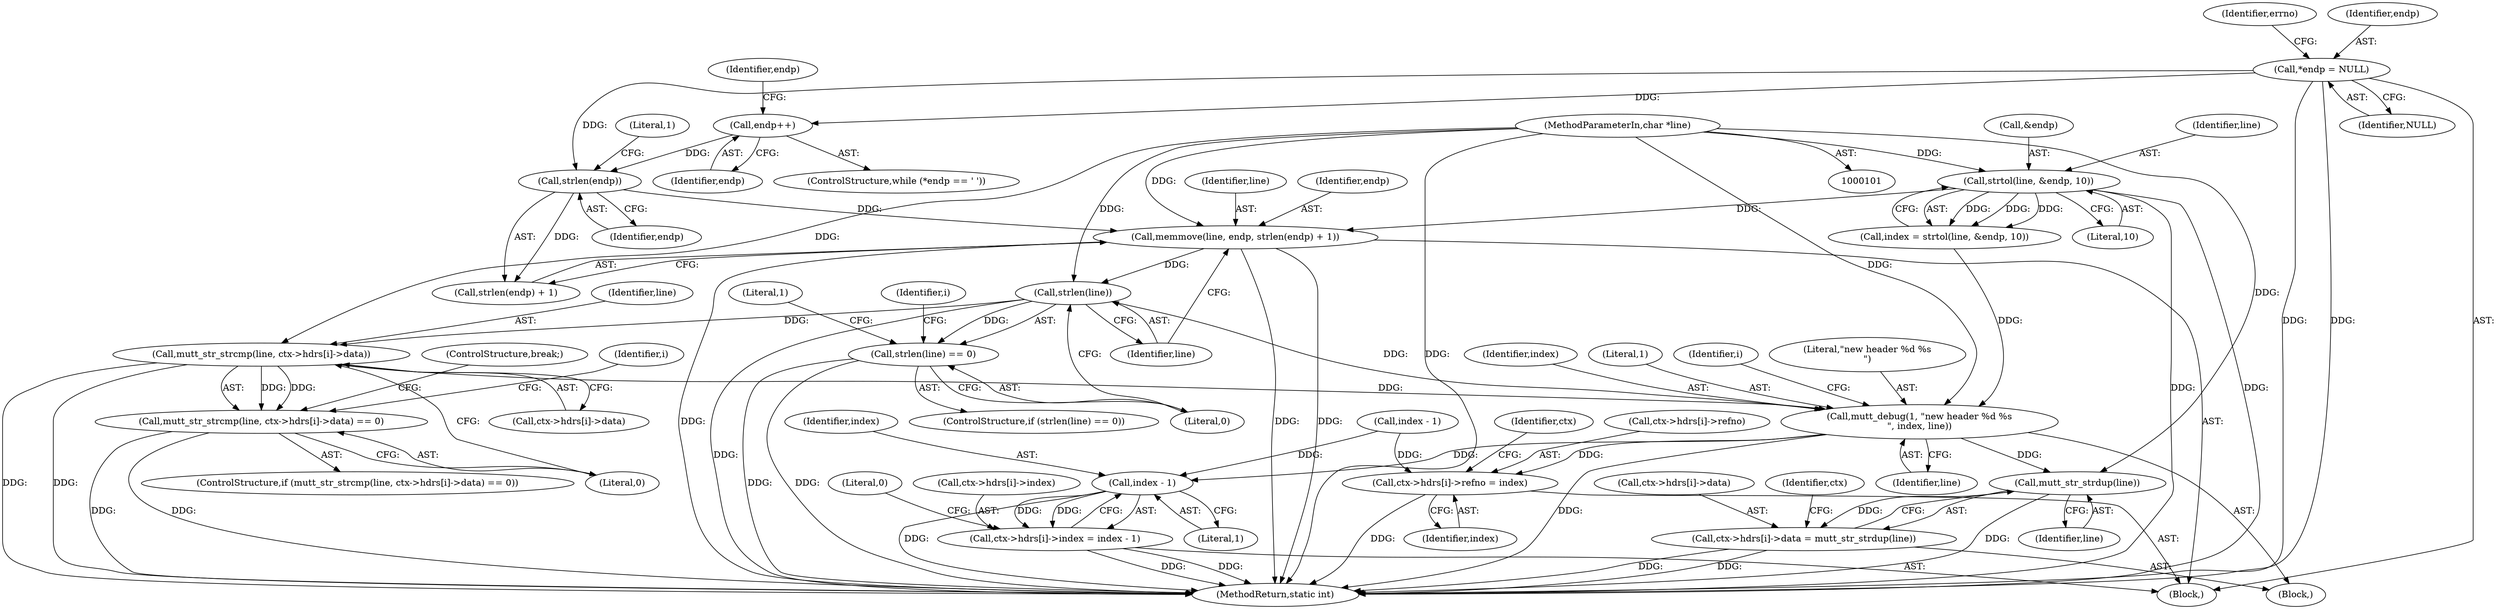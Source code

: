 digraph "0_neomutt_93b8ac558752d09e1c56d4f1bc82631316fa9c82@API" {
"1000147" [label="(Call,memmove(line, endp, strlen(endp) + 1))"];
"1000130" [label="(Call,strtol(line, &endp, 10))"];
"1000102" [label="(MethodParameterIn,char *line)"];
"1000151" [label="(Call,strlen(endp))"];
"1000122" [label="(Call,*endp = NULL)"];
"1000145" [label="(Call,endp++)"];
"1000156" [label="(Call,strlen(line))"];
"1000155" [label="(Call,strlen(line) == 0)"];
"1000175" [label="(Call,mutt_str_strcmp(line, ctx->hdrs[i]->data))"];
"1000174" [label="(Call,mutt_str_strcmp(line, ctx->hdrs[i]->data) == 0)"];
"1000193" [label="(Call,mutt_debug(1, \"new header %d %s\n\", index, line))"];
"1000225" [label="(Call,mutt_str_strdup(line))"];
"1000217" [label="(Call,ctx->hdrs[i]->data = mutt_str_strdup(line))"];
"1000245" [label="(Call,ctx->hdrs[i]->refno = index)"];
"1000262" [label="(Call,index - 1)"];
"1000254" [label="(Call,ctx->hdrs[i]->index = index - 1)"];
"1000197" [label="(Identifier,line)"];
"1000175" [label="(Call,mutt_str_strcmp(line, ctx->hdrs[i]->data))"];
"1000126" [label="(Identifier,errno)"];
"1000196" [label="(Identifier,index)"];
"1000128" [label="(Call,index = strtol(line, &endp, 10))"];
"1000258" [label="(Identifier,ctx)"];
"1000122" [label="(Call,*endp = NULL)"];
"1000267" [label="(MethodReturn,static int)"];
"1000246" [label="(Call,ctx->hdrs[i]->refno)"];
"1000151" [label="(Call,strlen(endp))"];
"1000177" [label="(Call,ctx->hdrs[i]->data)"];
"1000130" [label="(Call,strtol(line, &endp, 10))"];
"1000143" [label="(Identifier,endp)"];
"1000194" [label="(Literal,1)"];
"1000249" [label="(Identifier,ctx)"];
"1000157" [label="(Identifier,line)"];
"1000225" [label="(Call,mutt_str_strdup(line))"];
"1000104" [label="(Block,)"];
"1000155" [label="(Call,strlen(line) == 0)"];
"1000140" [label="(ControlStructure,while (*endp == ' '))"];
"1000184" [label="(Literal,0)"];
"1000161" [label="(Literal,1)"];
"1000156" [label="(Call,strlen(line))"];
"1000164" [label="(Identifier,i)"];
"1000148" [label="(Identifier,line)"];
"1000147" [label="(Call,memmove(line, endp, strlen(endp) + 1))"];
"1000200" [label="(Identifier,i)"];
"1000264" [label="(Literal,1)"];
"1000146" [label="(Identifier,endp)"];
"1000124" [label="(Identifier,NULL)"];
"1000245" [label="(Call,ctx->hdrs[i]->refno = index)"];
"1000153" [label="(Literal,1)"];
"1000217" [label="(Call,ctx->hdrs[i]->data = mutt_str_strdup(line))"];
"1000237" [label="(Call,index - 1)"];
"1000266" [label="(Literal,0)"];
"1000131" [label="(Identifier,line)"];
"1000255" [label="(Call,ctx->hdrs[i]->index)"];
"1000102" [label="(MethodParameterIn,char *line)"];
"1000149" [label="(Identifier,endp)"];
"1000253" [label="(Identifier,index)"];
"1000195" [label="(Literal,\"new header %d %s\n\")"];
"1000154" [label="(ControlStructure,if (strlen(line) == 0))"];
"1000226" [label="(Identifier,line)"];
"1000263" [label="(Identifier,index)"];
"1000176" [label="(Identifier,line)"];
"1000134" [label="(Literal,10)"];
"1000192" [label="(Block,)"];
"1000132" [label="(Call,&endp)"];
"1000152" [label="(Identifier,endp)"];
"1000174" [label="(Call,mutt_str_strcmp(line, ctx->hdrs[i]->data) == 0)"];
"1000145" [label="(Call,endp++)"];
"1000173" [label="(ControlStructure,if (mutt_str_strcmp(line, ctx->hdrs[i]->data) == 0))"];
"1000218" [label="(Call,ctx->hdrs[i]->data)"];
"1000150" [label="(Call,strlen(endp) + 1)"];
"1000158" [label="(Literal,0)"];
"1000185" [label="(ControlStructure,break;)"];
"1000172" [label="(Identifier,i)"];
"1000193" [label="(Call,mutt_debug(1, \"new header %d %s\n\", index, line))"];
"1000262" [label="(Call,index - 1)"];
"1000123" [label="(Identifier,endp)"];
"1000254" [label="(Call,ctx->hdrs[i]->index = index - 1)"];
"1000147" -> "1000104"  [label="AST: "];
"1000147" -> "1000150"  [label="CFG: "];
"1000148" -> "1000147"  [label="AST: "];
"1000149" -> "1000147"  [label="AST: "];
"1000150" -> "1000147"  [label="AST: "];
"1000157" -> "1000147"  [label="CFG: "];
"1000147" -> "1000267"  [label="DDG: "];
"1000147" -> "1000267"  [label="DDG: "];
"1000147" -> "1000267"  [label="DDG: "];
"1000130" -> "1000147"  [label="DDG: "];
"1000102" -> "1000147"  [label="DDG: "];
"1000151" -> "1000147"  [label="DDG: "];
"1000147" -> "1000156"  [label="DDG: "];
"1000130" -> "1000128"  [label="AST: "];
"1000130" -> "1000134"  [label="CFG: "];
"1000131" -> "1000130"  [label="AST: "];
"1000132" -> "1000130"  [label="AST: "];
"1000134" -> "1000130"  [label="AST: "];
"1000128" -> "1000130"  [label="CFG: "];
"1000130" -> "1000267"  [label="DDG: "];
"1000130" -> "1000267"  [label="DDG: "];
"1000130" -> "1000128"  [label="DDG: "];
"1000130" -> "1000128"  [label="DDG: "];
"1000130" -> "1000128"  [label="DDG: "];
"1000102" -> "1000130"  [label="DDG: "];
"1000102" -> "1000101"  [label="AST: "];
"1000102" -> "1000267"  [label="DDG: "];
"1000102" -> "1000156"  [label="DDG: "];
"1000102" -> "1000175"  [label="DDG: "];
"1000102" -> "1000193"  [label="DDG: "];
"1000102" -> "1000225"  [label="DDG: "];
"1000151" -> "1000150"  [label="AST: "];
"1000151" -> "1000152"  [label="CFG: "];
"1000152" -> "1000151"  [label="AST: "];
"1000153" -> "1000151"  [label="CFG: "];
"1000151" -> "1000150"  [label="DDG: "];
"1000122" -> "1000151"  [label="DDG: "];
"1000145" -> "1000151"  [label="DDG: "];
"1000122" -> "1000104"  [label="AST: "];
"1000122" -> "1000124"  [label="CFG: "];
"1000123" -> "1000122"  [label="AST: "];
"1000124" -> "1000122"  [label="AST: "];
"1000126" -> "1000122"  [label="CFG: "];
"1000122" -> "1000267"  [label="DDG: "];
"1000122" -> "1000267"  [label="DDG: "];
"1000122" -> "1000145"  [label="DDG: "];
"1000145" -> "1000140"  [label="AST: "];
"1000145" -> "1000146"  [label="CFG: "];
"1000146" -> "1000145"  [label="AST: "];
"1000143" -> "1000145"  [label="CFG: "];
"1000156" -> "1000155"  [label="AST: "];
"1000156" -> "1000157"  [label="CFG: "];
"1000157" -> "1000156"  [label="AST: "];
"1000158" -> "1000156"  [label="CFG: "];
"1000156" -> "1000267"  [label="DDG: "];
"1000156" -> "1000155"  [label="DDG: "];
"1000156" -> "1000175"  [label="DDG: "];
"1000156" -> "1000193"  [label="DDG: "];
"1000155" -> "1000154"  [label="AST: "];
"1000155" -> "1000158"  [label="CFG: "];
"1000158" -> "1000155"  [label="AST: "];
"1000161" -> "1000155"  [label="CFG: "];
"1000164" -> "1000155"  [label="CFG: "];
"1000155" -> "1000267"  [label="DDG: "];
"1000155" -> "1000267"  [label="DDG: "];
"1000175" -> "1000174"  [label="AST: "];
"1000175" -> "1000177"  [label="CFG: "];
"1000176" -> "1000175"  [label="AST: "];
"1000177" -> "1000175"  [label="AST: "];
"1000184" -> "1000175"  [label="CFG: "];
"1000175" -> "1000267"  [label="DDG: "];
"1000175" -> "1000267"  [label="DDG: "];
"1000175" -> "1000174"  [label="DDG: "];
"1000175" -> "1000174"  [label="DDG: "];
"1000175" -> "1000193"  [label="DDG: "];
"1000174" -> "1000173"  [label="AST: "];
"1000174" -> "1000184"  [label="CFG: "];
"1000184" -> "1000174"  [label="AST: "];
"1000185" -> "1000174"  [label="CFG: "];
"1000172" -> "1000174"  [label="CFG: "];
"1000174" -> "1000267"  [label="DDG: "];
"1000174" -> "1000267"  [label="DDG: "];
"1000193" -> "1000192"  [label="AST: "];
"1000193" -> "1000197"  [label="CFG: "];
"1000194" -> "1000193"  [label="AST: "];
"1000195" -> "1000193"  [label="AST: "];
"1000196" -> "1000193"  [label="AST: "];
"1000197" -> "1000193"  [label="AST: "];
"1000200" -> "1000193"  [label="CFG: "];
"1000193" -> "1000267"  [label="DDG: "];
"1000128" -> "1000193"  [label="DDG: "];
"1000193" -> "1000225"  [label="DDG: "];
"1000193" -> "1000245"  [label="DDG: "];
"1000193" -> "1000262"  [label="DDG: "];
"1000225" -> "1000217"  [label="AST: "];
"1000225" -> "1000226"  [label="CFG: "];
"1000226" -> "1000225"  [label="AST: "];
"1000217" -> "1000225"  [label="CFG: "];
"1000225" -> "1000267"  [label="DDG: "];
"1000225" -> "1000217"  [label="DDG: "];
"1000217" -> "1000192"  [label="AST: "];
"1000218" -> "1000217"  [label="AST: "];
"1000249" -> "1000217"  [label="CFG: "];
"1000217" -> "1000267"  [label="DDG: "];
"1000217" -> "1000267"  [label="DDG: "];
"1000245" -> "1000104"  [label="AST: "];
"1000245" -> "1000253"  [label="CFG: "];
"1000246" -> "1000245"  [label="AST: "];
"1000253" -> "1000245"  [label="AST: "];
"1000258" -> "1000245"  [label="CFG: "];
"1000245" -> "1000267"  [label="DDG: "];
"1000237" -> "1000245"  [label="DDG: "];
"1000262" -> "1000254"  [label="AST: "];
"1000262" -> "1000264"  [label="CFG: "];
"1000263" -> "1000262"  [label="AST: "];
"1000264" -> "1000262"  [label="AST: "];
"1000254" -> "1000262"  [label="CFG: "];
"1000262" -> "1000267"  [label="DDG: "];
"1000262" -> "1000254"  [label="DDG: "];
"1000262" -> "1000254"  [label="DDG: "];
"1000237" -> "1000262"  [label="DDG: "];
"1000254" -> "1000104"  [label="AST: "];
"1000255" -> "1000254"  [label="AST: "];
"1000266" -> "1000254"  [label="CFG: "];
"1000254" -> "1000267"  [label="DDG: "];
"1000254" -> "1000267"  [label="DDG: "];
}
